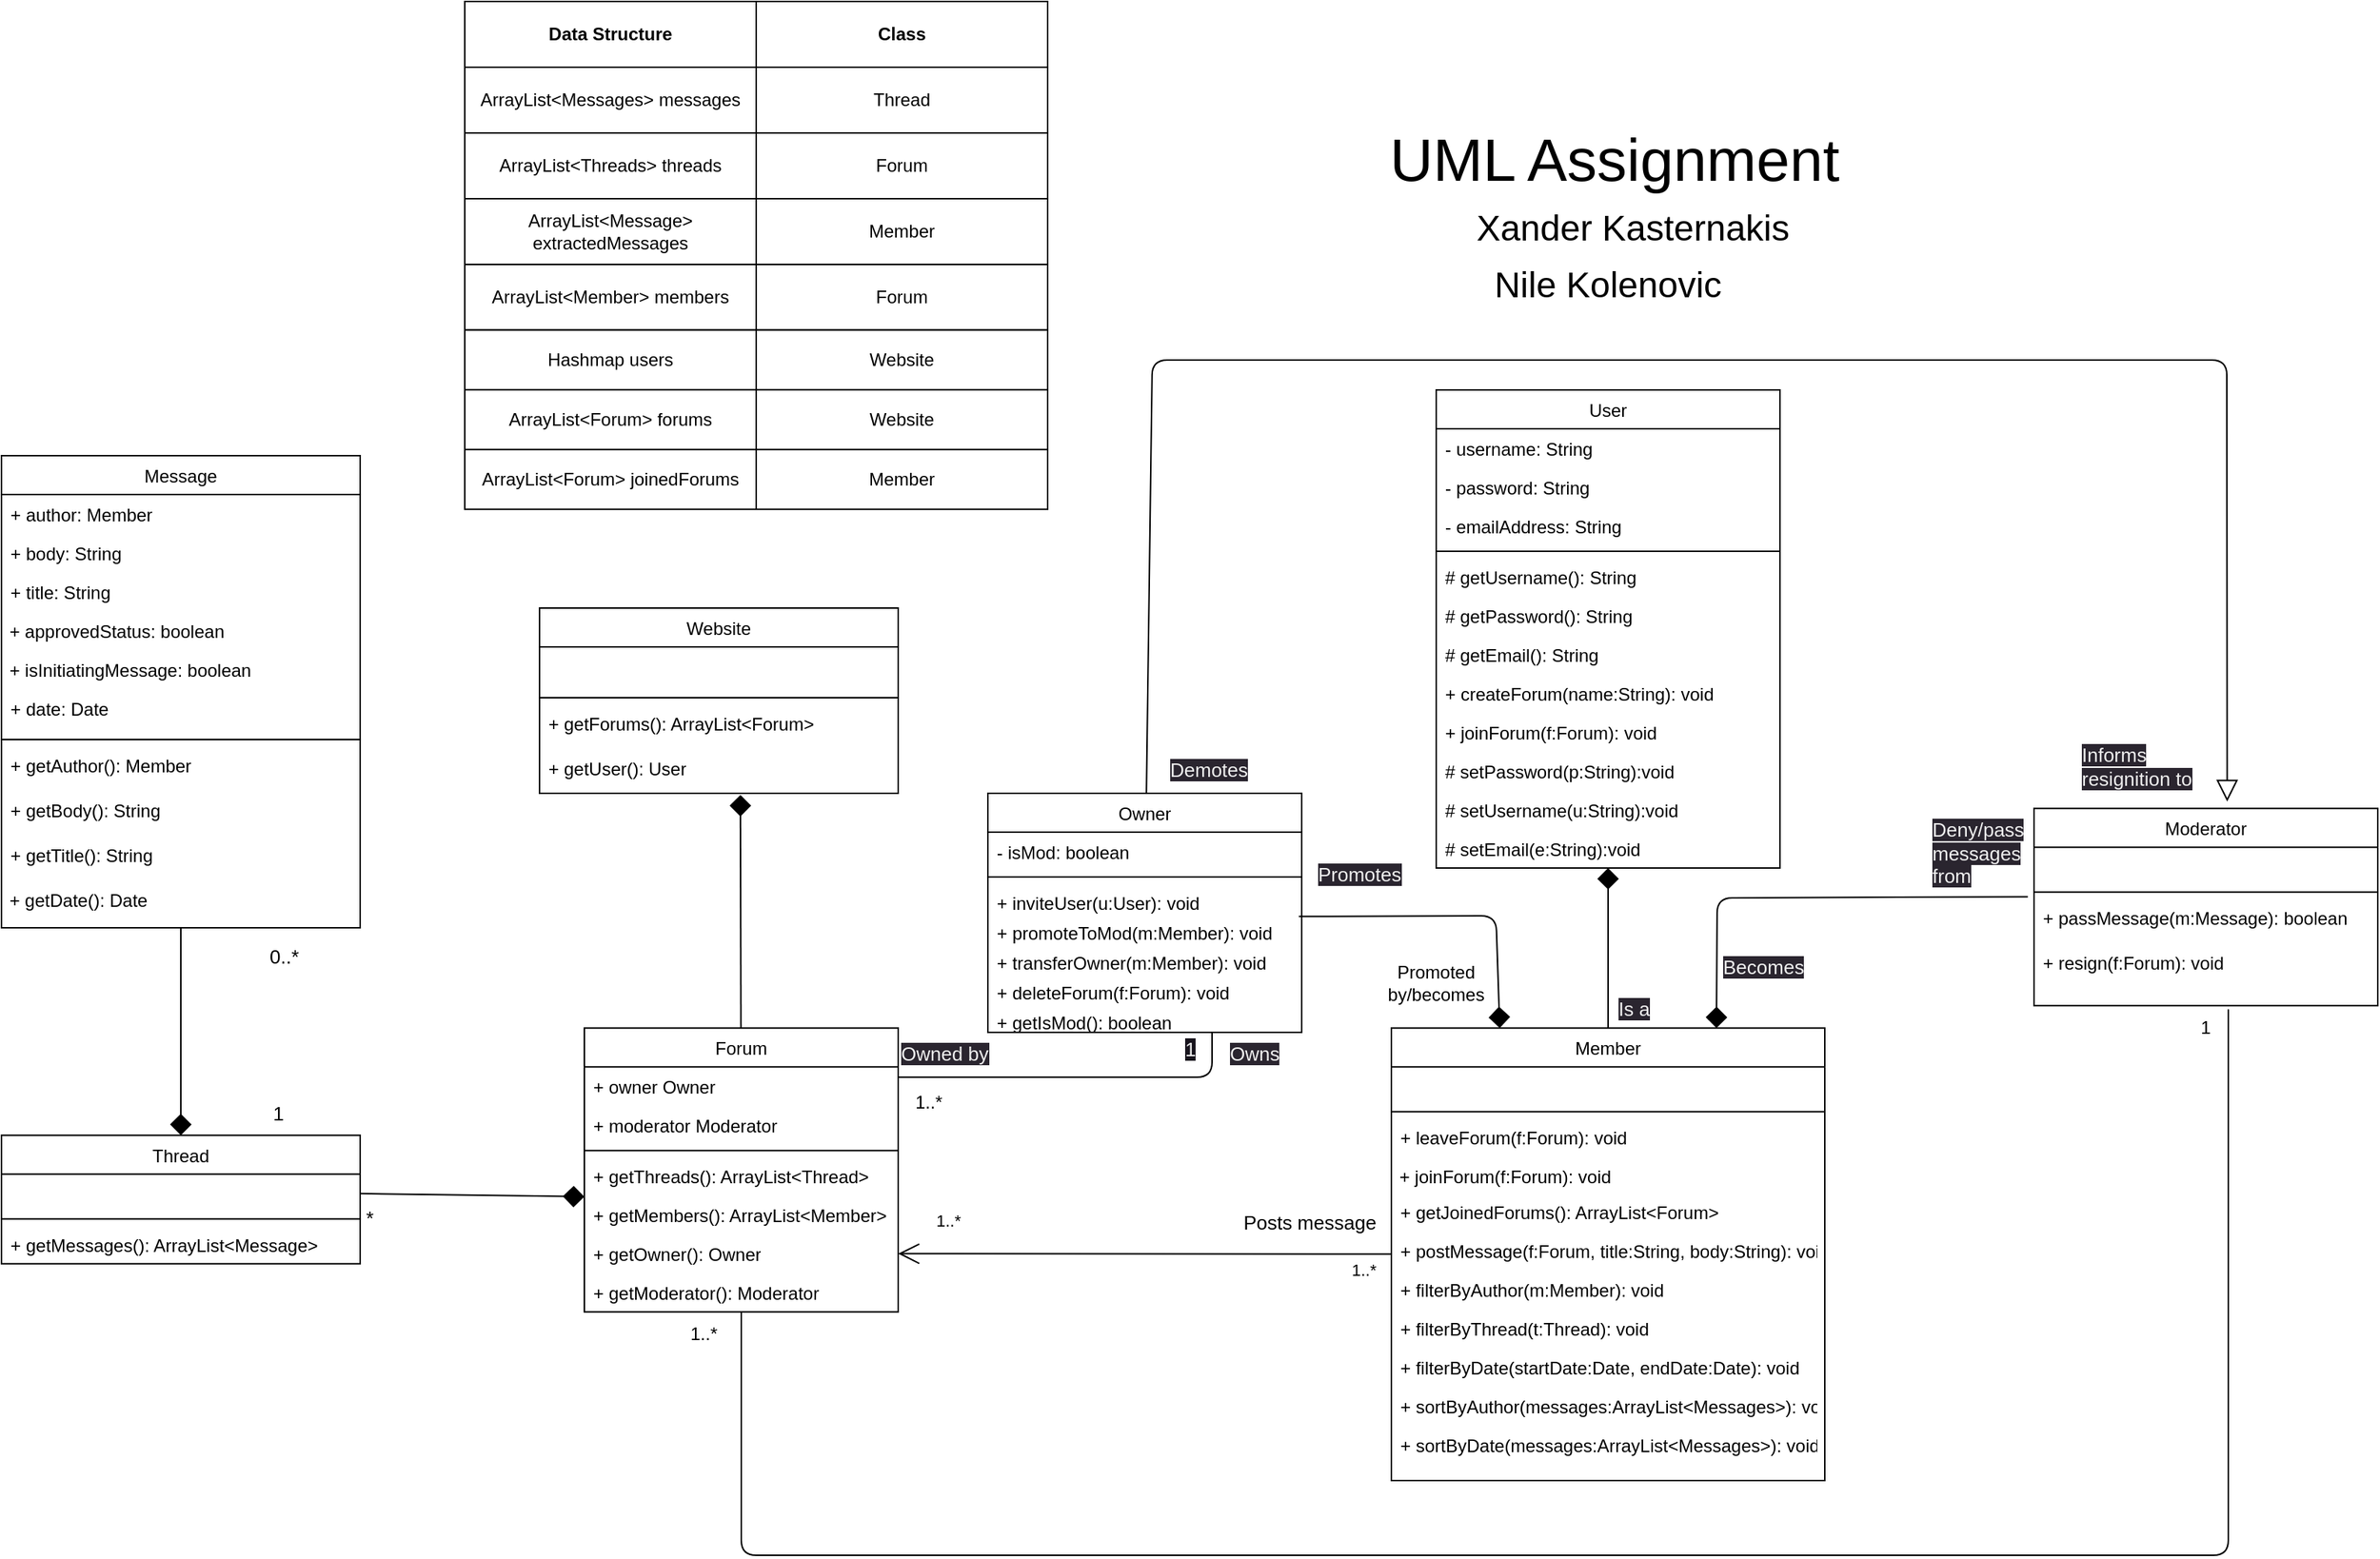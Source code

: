 <mxfile>
    <diagram id="C5RBs43oDa-KdzZeNtuy" name="Page-1">
        <mxGraphModel dx="2527" dy="1516" grid="1" gridSize="10" guides="1" tooltips="1" connect="1" arrows="1" fold="1" page="0" pageScale="1" pageWidth="827" pageHeight="1169" math="0" shadow="0">
            <root>
                <mxCell id="WIyWlLk6GJQsqaUBKTNV-0"/>
                <mxCell id="WIyWlLk6GJQsqaUBKTNV-1" parent="WIyWlLk6GJQsqaUBKTNV-0"/>
                <mxCell id="13" value="&lt;span style=&quot;font-weight: normal;&quot;&gt;User&lt;/span&gt;" style="swimlane;fontStyle=1;align=center;verticalAlign=top;childLayout=stackLayout;horizontal=1;startSize=26;horizontalStack=0;resizeParent=1;resizeParentMax=0;resizeLast=0;collapsible=1;marginBottom=0;whiteSpace=wrap;html=1;" parent="WIyWlLk6GJQsqaUBKTNV-1" vertex="1">
                    <mxGeometry x="270" y="-20" width="230" height="320" as="geometry"/>
                </mxCell>
                <mxCell id="14" value="- username: String" style="text;strokeColor=none;fillColor=none;align=left;verticalAlign=top;spacingLeft=4;spacingRight=4;overflow=hidden;rotatable=0;points=[[0,0.5],[1,0.5]];portConstraint=eastwest;whiteSpace=wrap;html=1;" parent="13" vertex="1">
                    <mxGeometry y="26" width="230" height="26" as="geometry"/>
                </mxCell>
                <mxCell id="104" value="- password: String" style="text;strokeColor=none;fillColor=none;align=left;verticalAlign=top;spacingLeft=4;spacingRight=4;overflow=hidden;rotatable=0;points=[[0,0.5],[1,0.5]];portConstraint=eastwest;whiteSpace=wrap;html=1;" parent="13" vertex="1">
                    <mxGeometry y="52" width="230" height="26" as="geometry"/>
                </mxCell>
                <mxCell id="103" value="- emailAddress: String" style="text;strokeColor=none;fillColor=none;align=left;verticalAlign=top;spacingLeft=4;spacingRight=4;overflow=hidden;rotatable=0;points=[[0,0.5],[1,0.5]];portConstraint=eastwest;whiteSpace=wrap;html=1;" parent="13" vertex="1">
                    <mxGeometry y="78" width="230" height="26" as="geometry"/>
                </mxCell>
                <mxCell id="15" value="" style="line;strokeWidth=1;fillColor=none;align=left;verticalAlign=middle;spacingTop=-1;spacingLeft=3;spacingRight=3;rotatable=0;labelPosition=right;points=[];portConstraint=eastwest;strokeColor=inherit;" parent="13" vertex="1">
                    <mxGeometry y="104" width="230" height="8" as="geometry"/>
                </mxCell>
                <mxCell id="16" value="# getUsername(): String" style="text;strokeColor=none;fillColor=none;align=left;verticalAlign=top;spacingLeft=4;spacingRight=4;overflow=hidden;rotatable=0;points=[[0,0.5],[1,0.5]];portConstraint=eastwest;whiteSpace=wrap;html=1;" parent="13" vertex="1">
                    <mxGeometry y="112" width="230" height="26" as="geometry"/>
                </mxCell>
                <mxCell id="106" value="# getPassword(): String" style="text;strokeColor=none;fillColor=none;align=left;verticalAlign=top;spacingLeft=4;spacingRight=4;overflow=hidden;rotatable=0;points=[[0,0.5],[1,0.5]];portConstraint=eastwest;whiteSpace=wrap;html=1;" parent="13" vertex="1">
                    <mxGeometry y="138" width="230" height="26" as="geometry"/>
                </mxCell>
                <mxCell id="105" value="# getEmail(): String" style="text;strokeColor=none;fillColor=none;align=left;verticalAlign=top;spacingLeft=4;spacingRight=4;overflow=hidden;rotatable=0;points=[[0,0.5],[1,0.5]];portConstraint=eastwest;whiteSpace=wrap;html=1;" parent="13" vertex="1">
                    <mxGeometry y="164" width="230" height="26" as="geometry"/>
                </mxCell>
                <mxCell id="BcViW6ou3aDD0PEyruo2-131" value="+ createForum(name:String): void" style="text;strokeColor=none;fillColor=none;align=left;verticalAlign=top;spacingLeft=4;spacingRight=4;overflow=hidden;rotatable=0;points=[[0,0.5],[1,0.5]];portConstraint=eastwest;whiteSpace=wrap;html=1;" parent="13" vertex="1">
                    <mxGeometry y="190" width="230" height="26" as="geometry"/>
                </mxCell>
                <mxCell id="172" value="+ joinForum(f:Forum): void&lt;div style=&quot;padding: 0px; margin: 0px;&quot;&gt;&lt;br style=&quot;padding: 0px; margin: 0px;&quot;&gt;&lt;/div&gt;&lt;div style=&quot;padding: 0px; margin: 0px;&quot;&gt;&lt;br style=&quot;padding: 0px; margin: 0px;&quot;&gt;&lt;/div&gt;" style="text;strokeColor=none;fillColor=none;align=left;verticalAlign=top;spacingLeft=4;spacingRight=4;overflow=hidden;rotatable=0;points=[[0,0.5],[1,0.5]];portConstraint=eastwest;whiteSpace=wrap;html=1;" vertex="1" parent="13">
                    <mxGeometry y="216" width="230" height="26" as="geometry"/>
                </mxCell>
                <mxCell id="BcViW6ou3aDD0PEyruo2-133" value="# setPassword(p:String):void" style="text;align=left;verticalAlign=top;spacingLeft=4;spacingRight=4;overflow=hidden;rotatable=0;points=[[0,0.5],[1,0.5]];portConstraint=eastwest;rounded=0;shadow=0;html=0;" parent="13" vertex="1">
                    <mxGeometry y="242" width="230" height="26" as="geometry"/>
                </mxCell>
                <mxCell id="173" value="# setUsername(u:String):void" style="text;align=left;verticalAlign=top;spacingLeft=4;spacingRight=4;overflow=hidden;rotatable=0;points=[[0,0.5],[1,0.5]];portConstraint=eastwest;rounded=0;shadow=0;html=0;" vertex="1" parent="13">
                    <mxGeometry y="268" width="230" height="26" as="geometry"/>
                </mxCell>
                <mxCell id="174" value="# setEmail(e:String):void" style="text;align=left;verticalAlign=top;spacingLeft=4;spacingRight=4;overflow=hidden;rotatable=0;points=[[0,0.5],[1,0.5]];portConstraint=eastwest;rounded=0;shadow=0;html=0;" vertex="1" parent="13">
                    <mxGeometry y="294" width="230" height="26" as="geometry"/>
                </mxCell>
                <mxCell id="109" style="edgeStyle=none;html=1;strokeWidth=1;fontSize=13;endArrow=block;endFill=0;endSize=12;entryX=0.562;entryY=-0.035;entryDx=0;entryDy=0;entryPerimeter=0;" parent="WIyWlLk6GJQsqaUBKTNV-1" source="17" target="22" edge="1">
                    <mxGeometry relative="1" as="geometry">
                        <mxPoint x="800" as="targetPoint"/>
                        <Array as="points">
                            <mxPoint x="80" y="-40"/>
                            <mxPoint x="460" y="-40"/>
                            <mxPoint x="799" y="-40"/>
                        </Array>
                    </mxGeometry>
                </mxCell>
                <mxCell id="17" value="Owner" style="swimlane;fontStyle=0;align=center;verticalAlign=top;childLayout=stackLayout;horizontal=1;startSize=26;horizontalStack=0;resizeParent=1;resizeLast=0;collapsible=1;marginBottom=0;rounded=0;shadow=0;strokeWidth=1;" parent="WIyWlLk6GJQsqaUBKTNV-1" vertex="1">
                    <mxGeometry x="-30" y="250" width="210" height="160" as="geometry">
                        <mxRectangle x="130" y="380" width="160" height="26" as="alternateBounds"/>
                    </mxGeometry>
                </mxCell>
                <mxCell id="18" value="- isMod: boolean" style="text;align=left;verticalAlign=top;spacingLeft=4;spacingRight=4;overflow=hidden;rotatable=0;points=[[0,0.5],[1,0.5]];portConstraint=eastwest;" parent="17" vertex="1">
                    <mxGeometry y="26" width="210" height="26" as="geometry"/>
                </mxCell>
                <mxCell id="19" value="" style="line;html=1;strokeWidth=1;align=left;verticalAlign=middle;spacingTop=-1;spacingLeft=3;spacingRight=3;rotatable=0;labelPosition=right;points=[];portConstraint=eastwest;" parent="17" vertex="1">
                    <mxGeometry y="52" width="210" height="8" as="geometry"/>
                </mxCell>
                <mxCell id="20" value="+ inviteUser(u:User): void" style="text;align=left;verticalAlign=top;spacingLeft=4;spacingRight=4;overflow=hidden;rotatable=0;points=[[0,0.5],[1,0.5]];portConstraint=eastwest;fontStyle=0" parent="17" vertex="1">
                    <mxGeometry y="60" width="210" height="20" as="geometry"/>
                </mxCell>
                <mxCell id="BcViW6ou3aDD0PEyruo2-114" value="+ promoteToMod(m:Member): void" style="text;align=left;verticalAlign=top;spacingLeft=4;spacingRight=4;overflow=hidden;rotatable=0;points=[[0,0.5],[1,0.5]];portConstraint=eastwest;fontStyle=0" parent="17" vertex="1">
                    <mxGeometry y="80" width="210" height="20" as="geometry"/>
                </mxCell>
                <mxCell id="BcViW6ou3aDD0PEyruo2-115" value="+ transferOwner(m:Member): void" style="text;align=left;verticalAlign=top;spacingLeft=4;spacingRight=4;overflow=hidden;rotatable=0;points=[[0,0.5],[1,0.5]];portConstraint=eastwest;fontStyle=0" parent="17" vertex="1">
                    <mxGeometry y="100" width="210" height="20" as="geometry"/>
                </mxCell>
                <mxCell id="BcViW6ou3aDD0PEyruo2-116" value="+ deleteForum(f:Forum): void" style="text;align=left;verticalAlign=top;spacingLeft=4;spacingRight=4;overflow=hidden;rotatable=0;points=[[0,0.5],[1,0.5]];portConstraint=eastwest;fontStyle=0" parent="17" vertex="1">
                    <mxGeometry y="120" width="210" height="20" as="geometry"/>
                </mxCell>
                <mxCell id="112" value="+ getIsMod(): boolean" style="text;align=left;verticalAlign=top;spacingLeft=4;spacingRight=4;overflow=hidden;rotatable=0;points=[[0,0.5],[1,0.5]];portConstraint=eastwest;fontStyle=0" vertex="1" parent="17">
                    <mxGeometry y="140" width="210" height="20" as="geometry"/>
                </mxCell>
                <mxCell id="22" value="&lt;span style=&quot;font-weight: normal;&quot;&gt;Moderator&lt;/span&gt;" style="swimlane;fontStyle=1;align=center;verticalAlign=top;childLayout=stackLayout;horizontal=1;startSize=26;horizontalStack=0;resizeParent=1;resizeParentMax=0;resizeLast=0;collapsible=1;marginBottom=0;whiteSpace=wrap;html=1;" parent="WIyWlLk6GJQsqaUBKTNV-1" vertex="1">
                    <mxGeometry x="670" y="260.12" width="230" height="132" as="geometry"/>
                </mxCell>
                <mxCell id="23" value="&amp;nbsp;&amp;nbsp;" style="text;strokeColor=none;fillColor=none;align=left;verticalAlign=top;spacingLeft=4;spacingRight=4;overflow=hidden;rotatable=0;points=[[0,0.5],[1,0.5]];portConstraint=eastwest;whiteSpace=wrap;html=1;" parent="22" vertex="1">
                    <mxGeometry y="26" width="230" height="26" as="geometry"/>
                </mxCell>
                <mxCell id="24" value="" style="line;strokeWidth=1;fillColor=none;align=left;verticalAlign=middle;spacingTop=-1;spacingLeft=3;spacingRight=3;rotatable=0;labelPosition=right;points=[];portConstraint=eastwest;strokeColor=inherit;" parent="22" vertex="1">
                    <mxGeometry y="52" width="230" height="8" as="geometry"/>
                </mxCell>
                <mxCell id="25" value="+ passMessage(m:Message): boolean" style="text;strokeColor=none;fillColor=none;align=left;verticalAlign=top;spacingLeft=4;spacingRight=4;overflow=hidden;rotatable=0;points=[[0,0.5],[1,0.5]];portConstraint=eastwest;whiteSpace=wrap;html=1;" parent="22" vertex="1">
                    <mxGeometry y="60" width="230" height="30" as="geometry"/>
                </mxCell>
                <mxCell id="93" value="+ resign(f:Forum): void&lt;br&gt;" style="text;strokeColor=none;fillColor=none;align=left;verticalAlign=top;spacingLeft=4;spacingRight=4;overflow=hidden;rotatable=0;points=[[0,0.5],[1,0.5]];portConstraint=eastwest;whiteSpace=wrap;html=1;" parent="22" vertex="1">
                    <mxGeometry y="90" width="230" height="42" as="geometry"/>
                </mxCell>
                <mxCell id="102" style="edgeStyle=none;html=1;exitX=0.5;exitY=0;exitDx=0;exitDy=0;strokeWidth=1;fontSize=13;endArrow=diamond;endFill=1;endSize=12;" parent="WIyWlLk6GJQsqaUBKTNV-1" source="26" edge="1">
                    <mxGeometry relative="1" as="geometry">
                        <mxPoint x="385" y="300" as="targetPoint"/>
                    </mxGeometry>
                </mxCell>
                <mxCell id="167" style="edgeStyle=none;html=1;entryX=1;entryY=0.5;entryDx=0;entryDy=0;strokeWidth=1;fontColor=default;endArrow=open;endFill=0;endSize=12;" edge="1" parent="WIyWlLk6GJQsqaUBKTNV-1" source="26" target="BcViW6ou3aDD0PEyruo2-146">
                    <mxGeometry relative="1" as="geometry"/>
                </mxCell>
                <mxCell id="26" value="Member" style="swimlane;fontStyle=0;align=center;verticalAlign=top;childLayout=stackLayout;horizontal=1;startSize=26;horizontalStack=0;resizeParent=1;resizeLast=0;collapsible=1;marginBottom=0;rounded=0;shadow=0;strokeWidth=1;" parent="WIyWlLk6GJQsqaUBKTNV-1" vertex="1">
                    <mxGeometry x="240" y="407.12" width="290" height="302.88" as="geometry">
                        <mxRectangle x="230" y="140" width="160" height="26" as="alternateBounds"/>
                    </mxGeometry>
                </mxCell>
                <mxCell id="27" value=" " style="text;align=left;verticalAlign=top;spacingLeft=4;spacingRight=4;overflow=hidden;rotatable=0;points=[[0,0.5],[1,0.5]];portConstraint=eastwest;" parent="26" vertex="1">
                    <mxGeometry y="26" width="290" height="26" as="geometry"/>
                </mxCell>
                <mxCell id="30" value="" style="line;html=1;strokeWidth=1;align=left;verticalAlign=middle;spacingTop=-1;spacingLeft=3;spacingRight=3;rotatable=0;labelPosition=right;points=[];portConstraint=eastwest;" parent="26" vertex="1">
                    <mxGeometry y="52" width="290" height="8" as="geometry"/>
                </mxCell>
                <mxCell id="51" value="+ leaveForum(f:Forum): void&#10;" style="text;align=left;verticalAlign=top;spacingLeft=4;spacingRight=4;overflow=hidden;rotatable=0;points=[[0,0.5],[1,0.5]];portConstraint=eastwest;rounded=0;shadow=0;html=0;" parent="26" vertex="1">
                    <mxGeometry y="60" width="290" height="26" as="geometry"/>
                </mxCell>
                <mxCell id="161" value="&amp;nbsp;+ joinForum(f:Forum): void&lt;div style=&quot;border-color: rgb(0, 0, 0); padding: 0px; margin: 0px;&quot;&gt;&lt;br style=&quot;border-color: rgb(0, 0, 0); padding: 0px; margin: 0px; color: rgb(240, 240, 240); font-family: Helvetica; font-size: 12px; font-style: normal; font-variant-ligatures: normal; font-variant-caps: normal; font-weight: 400; letter-spacing: normal; orphans: 2; text-align: left; text-indent: 0px; text-transform: none; widows: 2; word-spacing: 0px; -webkit-text-stroke-width: 0px; background-color: rgb(24, 20, 29); text-decoration-thickness: initial; text-decoration-style: initial; text-decoration-color: initial;&quot;&gt;&lt;br&gt;&lt;br&gt;&lt;/div&gt;" style="text;whiteSpace=wrap;html=1;" vertex="1" parent="26">
                    <mxGeometry y="86" width="290" height="24" as="geometry"/>
                </mxCell>
                <mxCell id="155" value="+ getJoinedForums(): ArrayList&lt;Forum&gt;" style="text;align=left;verticalAlign=top;spacingLeft=4;spacingRight=4;overflow=hidden;rotatable=0;points=[[0,0.5],[1,0.5]];portConstraint=eastwest;rounded=0;shadow=0;html=0;" vertex="1" parent="26">
                    <mxGeometry y="110" width="290" height="26" as="geometry"/>
                </mxCell>
                <mxCell id="BcViW6ou3aDD0PEyruo2-151" value="+ postMessage(f:Forum, title:String, body:String): void&#10;" style="text;align=left;verticalAlign=top;spacingLeft=4;spacingRight=4;overflow=hidden;rotatable=0;points=[[0,0.5],[1,0.5]];portConstraint=eastwest;rounded=0;shadow=0;html=0;" parent="26" vertex="1">
                    <mxGeometry y="136" width="290" height="26" as="geometry"/>
                </mxCell>
                <mxCell id="BcViW6ou3aDD0PEyruo2-152" value="+ filterByAuthor(m:Member): void&#10;" style="text;align=left;verticalAlign=top;spacingLeft=4;spacingRight=4;overflow=hidden;rotatable=0;points=[[0,0.5],[1,0.5]];portConstraint=eastwest;rounded=0;shadow=0;html=0;" parent="26" vertex="1">
                    <mxGeometry y="162" width="290" height="26" as="geometry"/>
                </mxCell>
                <mxCell id="BcViW6ou3aDD0PEyruo2-153" value="+ filterByThread(t:Thread): void&#10;" style="text;align=left;verticalAlign=top;spacingLeft=4;spacingRight=4;overflow=hidden;rotatable=0;points=[[0,0.5],[1,0.5]];portConstraint=eastwest;rounded=0;shadow=0;html=0;" parent="26" vertex="1">
                    <mxGeometry y="188" width="290" height="26" as="geometry"/>
                </mxCell>
                <mxCell id="BcViW6ou3aDD0PEyruo2-154" value="+ filterByDate(startDate:Date, endDate:Date): void&#10;" style="text;align=left;verticalAlign=top;spacingLeft=4;spacingRight=4;overflow=hidden;rotatable=0;points=[[0,0.5],[1,0.5]];portConstraint=eastwest;rounded=0;shadow=0;html=0;" parent="26" vertex="1">
                    <mxGeometry y="214" width="290" height="26" as="geometry"/>
                </mxCell>
                <mxCell id="BcViW6ou3aDD0PEyruo2-163" value="+ sortByAuthor(messages:ArrayList&lt;Messages&gt;): void&#10;" style="text;align=left;verticalAlign=top;spacingLeft=4;spacingRight=4;overflow=hidden;rotatable=0;points=[[0,0.5],[1,0.5]];portConstraint=eastwest;rounded=0;shadow=0;html=0;" parent="26" vertex="1">
                    <mxGeometry y="240" width="290" height="26" as="geometry"/>
                </mxCell>
                <mxCell id="BcViW6ou3aDD0PEyruo2-165" value="+ sortByDate(messages:ArrayList&lt;Messages&gt;): void&#10;" style="text;align=left;verticalAlign=top;spacingLeft=4;spacingRight=4;overflow=hidden;rotatable=0;points=[[0,0.5],[1,0.5]];portConstraint=eastwest;rounded=0;shadow=0;html=0;" parent="26" vertex="1">
                    <mxGeometry y="266" width="290" height="26" as="geometry"/>
                </mxCell>
                <mxCell id="32" value="1..*" style="edgeLabel;resizable=0;html=1;align=right;verticalAlign=bottom;" parent="WIyWlLk6GJQsqaUBKTNV-1" connectable="0" vertex="1">
                    <mxGeometry x="229" y="570" as="geometry">
                        <mxPoint x="1" y="7" as="offset"/>
                    </mxGeometry>
                </mxCell>
                <mxCell id="36" style="edgeStyle=none;html=1;exitX=0.991;exitY=1.119;exitDx=0;exitDy=0;endArrow=diamond;endFill=1;entryX=0.25;entryY=0;entryDx=0;entryDy=0;endSize=12;exitPerimeter=0;" parent="WIyWlLk6GJQsqaUBKTNV-1" source="20" target="26" edge="1">
                    <mxGeometry relative="1" as="geometry">
                        <mxPoint x="360" y="354" as="targetPoint"/>
                        <Array as="points">
                            <mxPoint x="310" y="332"/>
                        </Array>
                    </mxGeometry>
                </mxCell>
                <mxCell id="37" style="edgeStyle=none;html=1;endArrow=diamond;endFill=1;entryX=0.75;entryY=0;entryDx=0;entryDy=0;endSize=12;exitX=-0.018;exitY=-0.031;exitDx=0;exitDy=0;exitPerimeter=0;" parent="WIyWlLk6GJQsqaUBKTNV-1" source="25" target="26" edge="1">
                    <mxGeometry relative="1" as="geometry">
                        <mxPoint x="400" y="354" as="targetPoint"/>
                        <mxPoint x="520" y="354" as="sourcePoint"/>
                        <Array as="points">
                            <mxPoint x="458" y="320"/>
                        </Array>
                    </mxGeometry>
                </mxCell>
                <mxCell id="97" style="edgeStyle=none;html=1;strokeWidth=1;fontSize=13;endArrow=none;endFill=0;endSize=12;exitX=0;exitY=0.75;exitDx=0;exitDy=0;" parent="WIyWlLk6GJQsqaUBKTNV-1" source="99" edge="1">
                    <mxGeometry relative="1" as="geometry">
                        <mxPoint x="120" y="410" as="targetPoint"/>
                        <Array as="points">
                            <mxPoint x="-30" y="440"/>
                            <mxPoint x="20" y="440"/>
                            <mxPoint x="120" y="440"/>
                        </Array>
                        <mxPoint x="-70" y="350" as="sourcePoint"/>
                    </mxGeometry>
                </mxCell>
                <mxCell id="163" style="edgeStyle=none;html=1;entryX=0.56;entryY=1.036;entryDx=0;entryDy=0;entryPerimeter=0;endArrow=diamond;endFill=1;endSize=12;" edge="1" parent="WIyWlLk6GJQsqaUBKTNV-1" source="40" target="145">
                    <mxGeometry relative="1" as="geometry"/>
                </mxCell>
                <mxCell id="40" value="&lt;span style=&quot;font-weight: normal;&quot;&gt;Forum&lt;/span&gt;" style="swimlane;fontStyle=1;align=center;verticalAlign=top;childLayout=stackLayout;horizontal=1;startSize=26;horizontalStack=0;resizeParent=1;resizeParentMax=0;resizeLast=0;collapsible=1;marginBottom=0;whiteSpace=wrap;html=1;" parent="WIyWlLk6GJQsqaUBKTNV-1" vertex="1">
                    <mxGeometry x="-300" y="407.12" width="210" height="190" as="geometry">
                        <mxRectangle x="100" y="142" width="80" height="30" as="alternateBounds"/>
                    </mxGeometry>
                </mxCell>
                <mxCell id="BcViW6ou3aDD0PEyruo2-136" value="+ owner Owner" style="text;strokeColor=none;fillColor=none;align=left;verticalAlign=top;spacingLeft=4;spacingRight=4;overflow=hidden;rotatable=0;points=[[0,0.5],[1,0.5]];portConstraint=eastwest;whiteSpace=wrap;html=1;" parent="40" vertex="1">
                    <mxGeometry y="26" width="210" height="26" as="geometry"/>
                </mxCell>
                <mxCell id="BcViW6ou3aDD0PEyruo2-137" value="+ moderator Moderator" style="text;strokeColor=none;fillColor=none;align=left;verticalAlign=top;spacingLeft=4;spacingRight=4;overflow=hidden;rotatable=0;points=[[0,0.5],[1,0.5]];portConstraint=eastwest;whiteSpace=wrap;html=1;" parent="40" vertex="1">
                    <mxGeometry y="52" width="210" height="26" as="geometry"/>
                </mxCell>
                <mxCell id="42" value="" style="line;strokeWidth=1;fillColor=none;align=left;verticalAlign=middle;spacingTop=-1;spacingLeft=3;spacingRight=3;rotatable=0;labelPosition=right;points=[];portConstraint=eastwest;strokeColor=inherit;" parent="40" vertex="1">
                    <mxGeometry y="78" width="210" height="8" as="geometry"/>
                </mxCell>
                <mxCell id="43" value="+ getThreads(): ArrayList&amp;lt;Thread&amp;gt;" style="text;strokeColor=none;fillColor=none;align=left;verticalAlign=top;spacingLeft=4;spacingRight=4;overflow=hidden;rotatable=0;points=[[0,0.5],[1,0.5]];portConstraint=eastwest;whiteSpace=wrap;html=1;" parent="40" vertex="1">
                    <mxGeometry y="86" width="210" height="26" as="geometry"/>
                </mxCell>
                <mxCell id="BcViW6ou3aDD0PEyruo2-147" value="+ getMembers(): ArrayList&amp;lt;Member&amp;gt;" style="text;strokeColor=none;fillColor=none;align=left;verticalAlign=top;spacingLeft=4;spacingRight=4;overflow=hidden;rotatable=0;points=[[0,0.5],[1,0.5]];portConstraint=eastwest;whiteSpace=wrap;html=1;" parent="40" vertex="1">
                    <mxGeometry y="112" width="210" height="26" as="geometry"/>
                </mxCell>
                <mxCell id="BcViW6ou3aDD0PEyruo2-146" value="+ getOwner(): Owner" style="text;strokeColor=none;fillColor=none;align=left;verticalAlign=top;spacingLeft=4;spacingRight=4;overflow=hidden;rotatable=0;points=[[0,0.5],[1,0.5]];portConstraint=eastwest;whiteSpace=wrap;html=1;" parent="40" vertex="1">
                    <mxGeometry y="138" width="210" height="26" as="geometry"/>
                </mxCell>
                <mxCell id="BcViW6ou3aDD0PEyruo2-145" value="+ getModerator(): Moderator" style="text;strokeColor=none;fillColor=none;align=left;verticalAlign=top;spacingLeft=4;spacingRight=4;overflow=hidden;rotatable=0;points=[[0,0.5],[1,0.5]];portConstraint=eastwest;whiteSpace=wrap;html=1;" parent="40" vertex="1">
                    <mxGeometry y="164" width="210" height="26" as="geometry"/>
                </mxCell>
                <mxCell id="49" style="edgeStyle=none;html=1;strokeWidth=1;endArrow=none;endFill=0;endSize=12;exitX=0.5;exitY=1;exitDx=0;exitDy=0;" parent="WIyWlLk6GJQsqaUBKTNV-1" source="40" edge="1">
                    <mxGeometry relative="1" as="geometry">
                        <mxPoint x="800" y="540" as="targetPoint"/>
                        <mxPoint x="-320" y="770" as="sourcePoint"/>
                        <Array as="points">
                            <mxPoint x="-195" y="760"/>
                            <mxPoint x="800" y="760"/>
                            <mxPoint x="800" y="540"/>
                            <mxPoint x="800" y="390"/>
                        </Array>
                    </mxGeometry>
                </mxCell>
                <mxCell id="52" value="&lt;span style=&quot;font-weight: normal;&quot;&gt;Thread&lt;/span&gt;" style="swimlane;fontStyle=1;align=center;verticalAlign=top;childLayout=stackLayout;horizontal=1;startSize=26;horizontalStack=0;resizeParent=1;resizeParentMax=0;resizeLast=0;collapsible=1;marginBottom=0;whiteSpace=wrap;html=1;" parent="WIyWlLk6GJQsqaUBKTNV-1" vertex="1">
                    <mxGeometry x="-690" y="478.88" width="240" height="86" as="geometry">
                        <mxRectangle x="100" y="142" width="80" height="30" as="alternateBounds"/>
                    </mxGeometry>
                </mxCell>
                <mxCell id="53" value="&amp;nbsp;" style="text;strokeColor=none;fillColor=none;align=left;verticalAlign=top;spacingLeft=4;spacingRight=4;overflow=hidden;rotatable=0;points=[[0,0.5],[1,0.5]];portConstraint=eastwest;whiteSpace=wrap;html=1;" parent="52" vertex="1">
                    <mxGeometry y="26" width="240" height="26" as="geometry"/>
                </mxCell>
                <mxCell id="54" value="" style="line;strokeWidth=1;fillColor=none;align=left;verticalAlign=middle;spacingTop=-1;spacingLeft=3;spacingRight=3;rotatable=0;labelPosition=right;points=[];portConstraint=eastwest;strokeColor=inherit;" parent="52" vertex="1">
                    <mxGeometry y="52" width="240" height="8" as="geometry"/>
                </mxCell>
                <mxCell id="101" value="+ getMessages(): ArrayList&amp;lt;Message&amp;gt;" style="text;strokeColor=none;fillColor=none;align=left;verticalAlign=top;spacingLeft=4;spacingRight=4;overflow=hidden;rotatable=0;points=[[0,0.5],[1,0.5]];portConstraint=eastwest;whiteSpace=wrap;html=1;" parent="52" vertex="1">
                    <mxGeometry y="60" width="240" height="26" as="geometry"/>
                </mxCell>
                <mxCell id="62" style="edgeStyle=none;html=1;entryX=0.5;entryY=0;entryDx=0;entryDy=0;strokeWidth=1;endArrow=diamond;endFill=1;endSize=12;exitX=0.5;exitY=1;exitDx=0;exitDy=0;" parent="WIyWlLk6GJQsqaUBKTNV-1" source="57" target="52" edge="1">
                    <mxGeometry relative="1" as="geometry">
                        <mxPoint x="-520" y="340" as="sourcePoint"/>
                    </mxGeometry>
                </mxCell>
                <mxCell id="57" value="&lt;span style=&quot;font-weight: normal;&quot;&gt;Message&lt;/span&gt;" style="swimlane;fontStyle=1;align=center;verticalAlign=top;childLayout=stackLayout;horizontal=1;startSize=26;horizontalStack=0;resizeParent=1;resizeParentMax=0;resizeLast=0;collapsible=1;marginBottom=0;whiteSpace=wrap;html=1;" parent="WIyWlLk6GJQsqaUBKTNV-1" vertex="1">
                    <mxGeometry x="-690" y="24" width="240" height="316" as="geometry">
                        <mxRectangle x="100" y="142" width="80" height="30" as="alternateBounds"/>
                    </mxGeometry>
                </mxCell>
                <mxCell id="58" value="+ author: Member" style="text;strokeColor=none;fillColor=none;align=left;verticalAlign=top;spacingLeft=4;spacingRight=4;overflow=hidden;rotatable=0;points=[[0,0.5],[1,0.5]];portConstraint=eastwest;whiteSpace=wrap;html=1;" parent="57" vertex="1">
                    <mxGeometry y="26" width="240" height="26" as="geometry"/>
                </mxCell>
                <mxCell id="64" value="+ body: String" style="text;strokeColor=none;fillColor=none;align=left;verticalAlign=top;spacingLeft=4;spacingRight=4;overflow=hidden;rotatable=0;points=[[0,0.5],[1,0.5]];portConstraint=eastwest;whiteSpace=wrap;html=1;" parent="57" vertex="1">
                    <mxGeometry y="52" width="240" height="26" as="geometry"/>
                </mxCell>
                <mxCell id="66" value="+ title: String" style="text;strokeColor=none;fillColor=none;align=left;verticalAlign=top;spacingLeft=4;spacingRight=4;overflow=hidden;rotatable=0;points=[[0,0.5],[1,0.5]];portConstraint=eastwest;whiteSpace=wrap;html=1;" parent="57" vertex="1">
                    <mxGeometry y="78" width="240" height="26" as="geometry"/>
                </mxCell>
                <mxCell id="BcViW6ou3aDD0PEyruo2-129" value="&lt;span style=&quot;font-family: Helvetica; font-size: 12px; font-style: normal; font-variant-ligatures: normal; font-variant-caps: normal; font-weight: 400; letter-spacing: normal; orphans: 2; text-align: left; text-indent: 0px; text-transform: none; widows: 2; word-spacing: 0px; -webkit-text-stroke-width: 0px; text-decoration-thickness: initial; text-decoration-style: initial; text-decoration-color: initial; float: none; display: inline !important;&quot;&gt;&amp;nbsp;+ approvedStatus: boolean&lt;/span&gt;" style="text;whiteSpace=wrap;html=1;fontColor=default;labelBackgroundColor=none;" parent="57" vertex="1">
                    <mxGeometry y="104" width="240" height="26" as="geometry"/>
                </mxCell>
                <mxCell id="BcViW6ou3aDD0PEyruo2-139" value="&lt;span style=&quot;font-family: Helvetica; font-size: 12px; font-style: normal; font-variant-ligatures: normal; font-variant-caps: normal; font-weight: 400; letter-spacing: normal; orphans: 2; text-align: left; text-indent: 0px; text-transform: none; widows: 2; word-spacing: 0px; -webkit-text-stroke-width: 0px; text-decoration-thickness: initial; text-decoration-style: initial; text-decoration-color: initial; float: none; display: inline !important;&quot;&gt;&amp;nbsp;+ isInitiatingMessage: boolean&lt;/span&gt;" style="text;whiteSpace=wrap;html=1;labelBackgroundColor=none;fontColor=default;" parent="57" vertex="1">
                    <mxGeometry y="130" width="240" height="26" as="geometry"/>
                </mxCell>
                <mxCell id="74" value="+ date: Date" style="text;strokeColor=none;fillColor=none;align=left;verticalAlign=top;spacingLeft=4;spacingRight=4;overflow=hidden;rotatable=0;points=[[0,0.5],[1,0.5]];portConstraint=eastwest;whiteSpace=wrap;html=1;" parent="57" vertex="1">
                    <mxGeometry y="156" width="240" height="30" as="geometry"/>
                </mxCell>
                <mxCell id="59" value="" style="line;strokeWidth=1;fillColor=none;align=left;verticalAlign=middle;spacingTop=-1;spacingLeft=3;spacingRight=3;rotatable=0;labelPosition=right;points=[];portConstraint=eastwest;strokeColor=inherit;" parent="57" vertex="1">
                    <mxGeometry y="186" width="240" height="8" as="geometry"/>
                </mxCell>
                <mxCell id="60" value="+ getAuthor(): Member&lt;br&gt;" style="text;strokeColor=none;fillColor=none;align=left;verticalAlign=top;spacingLeft=4;spacingRight=4;overflow=hidden;rotatable=0;points=[[0,0.5],[1,0.5]];portConstraint=eastwest;whiteSpace=wrap;html=1;" parent="57" vertex="1">
                    <mxGeometry y="194" width="240" height="30" as="geometry"/>
                </mxCell>
                <mxCell id="76" value="+ getBody(): String" style="text;strokeColor=none;fillColor=none;align=left;verticalAlign=top;spacingLeft=4;spacingRight=4;overflow=hidden;rotatable=0;points=[[0,0.5],[1,0.5]];portConstraint=eastwest;whiteSpace=wrap;html=1;" parent="57" vertex="1">
                    <mxGeometry y="224" width="240" height="30" as="geometry"/>
                </mxCell>
                <mxCell id="77" value="+ getTitle(): String" style="text;strokeColor=none;fillColor=none;align=left;verticalAlign=top;spacingLeft=4;spacingRight=4;overflow=hidden;rotatable=0;points=[[0,0.5],[1,0.5]];portConstraint=eastwest;whiteSpace=wrap;html=1;" parent="57" vertex="1">
                    <mxGeometry y="254" width="240" height="30" as="geometry"/>
                </mxCell>
                <mxCell id="BcViW6ou3aDD0PEyruo2-130" value="&lt;span style=&quot;font-family: Helvetica; font-size: 12px; font-style: normal; font-variant-ligatures: normal; font-variant-caps: normal; font-weight: 400; letter-spacing: normal; orphans: 2; text-align: left; text-indent: 0px; text-transform: none; widows: 2; word-spacing: 0px; -webkit-text-stroke-width: 0px; text-decoration-thickness: initial; text-decoration-style: initial; text-decoration-color: initial; float: none; display: inline !important;&quot;&gt;&amp;nbsp;+ getDate(): Date&lt;/span&gt;" style="text;whiteSpace=wrap;html=1;labelBackgroundColor=none;fontColor=default;" parent="57" vertex="1">
                    <mxGeometry y="284" width="240" height="32" as="geometry"/>
                </mxCell>
                <mxCell id="61" style="edgeStyle=none;html=1;exitX=1;exitY=0.5;exitDx=0;exitDy=0;strokeWidth=1;endArrow=diamond;endFill=1;endSize=12;" parent="WIyWlLk6GJQsqaUBKTNV-1" source="53" edge="1">
                    <mxGeometry relative="1" as="geometry">
                        <mxPoint x="-300" y="520" as="targetPoint"/>
                    </mxGeometry>
                </mxCell>
                <mxCell id="69" value="&lt;p style=&quot;line-height: 0%;&quot;&gt;&lt;br&gt;&lt;/p&gt;" style="edgeLabel;resizable=0;html=1;align=right;verticalAlign=bottom;" parent="WIyWlLk6GJQsqaUBKTNV-1" connectable="0" vertex="1">
                    <mxGeometry x="-90" y="510" as="geometry">
                        <mxPoint x="-89" y="-1" as="offset"/>
                    </mxGeometry>
                </mxCell>
                <mxCell id="70" value="*" style="edgeLabel;resizable=0;html=1;align=right;verticalAlign=bottom;fontSize=13;" parent="WIyWlLk6GJQsqaUBKTNV-1" connectable="0" vertex="1">
                    <mxGeometry x="-350" y="542.88" as="geometry">
                        <mxPoint x="-91" y="2" as="offset"/>
                    </mxGeometry>
                </mxCell>
                <mxCell id="72" value="0..*" style="edgeLabel;resizable=0;html=1;align=right;verticalAlign=bottom;fontSize=13;" parent="WIyWlLk6GJQsqaUBKTNV-1" connectable="0" vertex="1">
                    <mxGeometry x="-400" y="367.12" as="geometry">
                        <mxPoint x="-91" y="2" as="offset"/>
                    </mxGeometry>
                </mxCell>
                <mxCell id="73" value="1" style="edgeLabel;resizable=0;html=1;align=right;verticalAlign=bottom;fontSize=13;" parent="WIyWlLk6GJQsqaUBKTNV-1" connectable="0" vertex="1">
                    <mxGeometry x="-410" y="472" as="geometry">
                        <mxPoint x="-91" y="2" as="offset"/>
                    </mxGeometry>
                </mxCell>
                <mxCell id="80" value="&lt;span style=&quot;color: rgb(240, 240, 240); font-family: Helvetica; font-size: 13px; font-style: normal; font-variant-ligatures: normal; font-variant-caps: normal; font-weight: 400; letter-spacing: normal; orphans: 2; text-align: center; text-indent: 0px; text-transform: none; widows: 2; word-spacing: 0px; -webkit-text-stroke-width: 0px; background-color: rgb(42, 37, 47); text-decoration-thickness: initial; text-decoration-style: initial; text-decoration-color: initial; float: none; display: inline !important;&quot;&gt;Promotes&lt;br&gt;&lt;/span&gt;" style="text;whiteSpace=wrap;html=1;fontSize=13;" parent="WIyWlLk6GJQsqaUBKTNV-1" vertex="1">
                    <mxGeometry x="189" y="290" width="80" height="40" as="geometry"/>
                </mxCell>
                <mxCell id="81" value="&lt;span style=&quot;color: rgb(240, 240, 240); font-family: Helvetica; font-size: 13px; font-style: normal; font-variant-ligatures: normal; font-variant-caps: normal; font-weight: 400; letter-spacing: normal; orphans: 2; text-align: center; text-indent: 0px; text-transform: none; widows: 2; word-spacing: 0px; -webkit-text-stroke-width: 0px; background-color: rgb(42, 37, 47); text-decoration-thickness: initial; text-decoration-style: initial; text-decoration-color: initial; float: none; display: inline !important;&quot;&gt;Informs resignition to&lt;br&gt;&lt;/span&gt;" style="text;whiteSpace=wrap;html=1;fontSize=13;" parent="WIyWlLk6GJQsqaUBKTNV-1" vertex="1">
                    <mxGeometry x="700" y="210" width="80" height="40" as="geometry"/>
                </mxCell>
                <mxCell id="82" value="1..*&lt;br&gt;" style="edgeLabel;resizable=0;align=right;verticalAlign=bottom;html=1;" parent="WIyWlLk6GJQsqaUBKTNV-1" connectable="0" vertex="1">
                    <mxGeometry x="-400" y="521.88" as="geometry">
                        <mxPoint x="352" y="23" as="offset"/>
                    </mxGeometry>
                </mxCell>
                <mxCell id="85" value="&lt;span style=&quot;color: rgb(240, 240, 240); font-family: Helvetica; font-size: 13px; font-style: normal; font-variant-ligatures: normal; font-variant-caps: normal; font-weight: 400; letter-spacing: normal; orphans: 2; text-align: center; text-indent: 0px; text-transform: none; widows: 2; word-spacing: 0px; -webkit-text-stroke-width: 0px; background-color: rgb(42, 37, 47); text-decoration-thickness: initial; text-decoration-style: initial; text-decoration-color: initial; float: none; display: inline !important;&quot;&gt;Demotes&lt;br&gt;&lt;/span&gt;" style="text;whiteSpace=wrap;html=1;fontSize=13;" parent="WIyWlLk6GJQsqaUBKTNV-1" vertex="1">
                    <mxGeometry x="90" y="220.12" width="90" height="40" as="geometry"/>
                </mxCell>
                <mxCell id="86" value="&lt;span style=&quot;color: rgb(240, 240, 240); font-family: Helvetica; font-size: 13px; font-style: normal; font-variant-ligatures: normal; font-variant-caps: normal; font-weight: 400; letter-spacing: normal; orphans: 2; text-align: center; text-indent: 0px; text-transform: none; widows: 2; word-spacing: 0px; -webkit-text-stroke-width: 0px; background-color: rgb(42, 37, 47); text-decoration-thickness: initial; text-decoration-style: initial; text-decoration-color: initial; float: none; display: inline !important;&quot;&gt;Becomes&lt;br&gt;&lt;/span&gt;" style="text;whiteSpace=wrap;html=1;fontSize=13;" parent="WIyWlLk6GJQsqaUBKTNV-1" vertex="1">
                    <mxGeometry x="460" y="352.12" width="96" height="40" as="geometry"/>
                </mxCell>
                <mxCell id="87" value="Posts message" style="text;html=1;align=center;verticalAlign=middle;resizable=0;points=[];autosize=1;strokeColor=none;fillColor=none;fontSize=13;" parent="WIyWlLk6GJQsqaUBKTNV-1" vertex="1">
                    <mxGeometry x="130" y="521.88" width="110" height="30" as="geometry"/>
                </mxCell>
                <mxCell id="94" value="&lt;span style=&quot;color: rgb(240, 240, 240); font-family: Helvetica; font-size: 13px; font-style: normal; font-variant-ligatures: normal; font-variant-caps: normal; font-weight: 400; letter-spacing: normal; orphans: 2; text-align: center; text-indent: 0px; text-transform: none; widows: 2; word-spacing: 0px; -webkit-text-stroke-width: 0px; background-color: rgb(42, 37, 47); text-decoration-thickness: initial; text-decoration-style: initial; text-decoration-color: initial; float: none; display: inline !important;&quot;&gt;Deny/pass&lt;br&gt;messages from&lt;br&gt;&lt;/span&gt;" style="text;whiteSpace=wrap;html=1;fontSize=13;" parent="WIyWlLk6GJQsqaUBKTNV-1" vertex="1">
                    <mxGeometry x="600" y="260.12" width="80" height="40" as="geometry"/>
                </mxCell>
                <mxCell id="98" value="&lt;span style=&quot;color: rgb(240, 240, 240); font-family: Helvetica; font-size: 13px; font-style: normal; font-variant-ligatures: normal; font-variant-caps: normal; font-weight: 400; letter-spacing: normal; orphans: 2; text-align: center; text-indent: 0px; text-transform: none; widows: 2; word-spacing: 0px; -webkit-text-stroke-width: 0px; background-color: rgb(42, 37, 47); text-decoration-thickness: initial; text-decoration-style: initial; text-decoration-color: initial; float: none; display: inline !important;&quot;&gt;Owns&lt;br&gt;&lt;/span&gt;" style="text;whiteSpace=wrap;html=1;fontSize=13;" parent="WIyWlLk6GJQsqaUBKTNV-1" vertex="1">
                    <mxGeometry x="130" y="410" width="90" height="40" as="geometry"/>
                </mxCell>
                <mxCell id="99" value="&lt;span style=&quot;color: rgb(240, 240, 240); font-family: Helvetica; font-size: 13px; font-style: normal; font-variant-ligatures: normal; font-variant-caps: normal; font-weight: 400; letter-spacing: normal; orphans: 2; text-align: center; text-indent: 0px; text-transform: none; widows: 2; word-spacing: 0px; -webkit-text-stroke-width: 0px; background-color: rgb(42, 37, 47); text-decoration-thickness: initial; text-decoration-style: initial; text-decoration-color: initial; float: none; display: inline !important;&quot;&gt;Owned by&lt;br&gt;&lt;/span&gt;" style="text;whiteSpace=wrap;html=1;fontSize=13;" parent="WIyWlLk6GJQsqaUBKTNV-1" vertex="1">
                    <mxGeometry x="-90" y="410" width="90" height="40" as="geometry"/>
                </mxCell>
                <mxCell id="110" value="&lt;span style=&quot;color: rgb(240, 240, 240); font-family: Helvetica; font-size: 13px; font-style: normal; font-variant-ligatures: normal; font-variant-caps: normal; font-weight: 400; letter-spacing: normal; orphans: 2; text-align: right; text-indent: 0px; text-transform: none; widows: 2; word-spacing: 0px; -webkit-text-stroke-width: 0px; background-color: rgb(24, 20, 29); text-decoration-thickness: initial; text-decoration-style: initial; text-decoration-color: initial; float: none; display: inline !important;&quot;&gt;1&lt;/span&gt;" style="text;whiteSpace=wrap;html=1;fontSize=13;" parent="WIyWlLk6GJQsqaUBKTNV-1" vertex="1">
                    <mxGeometry x="100" y="407.12" width="40" height="40" as="geometry"/>
                </mxCell>
                <mxCell id="111" value="&lt;span style=&quot;color: rgb(240, 240, 240); font-family: Helvetica; font-size: 13px; font-style: normal; font-variant-ligatures: normal; font-variant-caps: normal; font-weight: 400; letter-spacing: normal; orphans: 2; text-align: center; text-indent: 0px; text-transform: none; widows: 2; word-spacing: 0px; -webkit-text-stroke-width: 0px; background-color: rgb(42, 37, 47); text-decoration-thickness: initial; text-decoration-style: initial; text-decoration-color: initial; float: none; display: inline !important;&quot;&gt;Is a&lt;br&gt;&lt;br&gt;&lt;/span&gt;" style="text;whiteSpace=wrap;html=1;fontSize=13;" parent="WIyWlLk6GJQsqaUBKTNV-1" vertex="1">
                    <mxGeometry x="390" y="380" width="96" height="40" as="geometry"/>
                </mxCell>
                <mxCell id="114" value="Promoted by/becomes" style="text;strokeColor=none;align=center;fillColor=none;html=1;verticalAlign=middle;whiteSpace=wrap;rounded=0;" vertex="1" parent="WIyWlLk6GJQsqaUBKTNV-1">
                    <mxGeometry x="240" y="362.12" width="60" height="30" as="geometry"/>
                </mxCell>
                <mxCell id="115" value="" style="shape=table;startSize=0;container=1;collapsible=0;childLayout=tableLayout;" vertex="1" parent="WIyWlLk6GJQsqaUBKTNV-1">
                    <mxGeometry x="-380" y="-280" width="390" height="219.88" as="geometry"/>
                </mxCell>
                <mxCell id="116" value="" style="shape=tableRow;horizontal=0;startSize=0;swimlaneHead=0;swimlaneBody=0;top=0;left=0;bottom=0;right=0;collapsible=0;dropTarget=0;fillColor=none;points=[[0,0.5],[1,0.5]];portConstraint=eastwest;" vertex="1" parent="115">
                    <mxGeometry width="390" height="44" as="geometry"/>
                </mxCell>
                <mxCell id="117" value="&lt;b&gt;Data Structure&lt;/b&gt;" style="shape=partialRectangle;html=1;whiteSpace=wrap;connectable=0;overflow=hidden;fillColor=none;top=0;left=0;bottom=0;right=0;pointerEvents=1;" vertex="1" parent="116">
                    <mxGeometry width="195" height="44" as="geometry">
                        <mxRectangle width="195" height="44" as="alternateBounds"/>
                    </mxGeometry>
                </mxCell>
                <mxCell id="118" value="&lt;b&gt;Class&lt;/b&gt;" style="shape=partialRectangle;html=1;whiteSpace=wrap;connectable=0;overflow=hidden;fillColor=none;top=0;left=0;bottom=0;right=0;pointerEvents=1;" vertex="1" parent="116">
                    <mxGeometry x="195" width="195" height="44" as="geometry">
                        <mxRectangle width="195" height="44" as="alternateBounds"/>
                    </mxGeometry>
                </mxCell>
                <mxCell id="119" value="" style="shape=tableRow;horizontal=0;startSize=0;swimlaneHead=0;swimlaneBody=0;top=0;left=0;bottom=0;right=0;collapsible=0;dropTarget=0;fillColor=none;points=[[0,0.5],[1,0.5]];portConstraint=eastwest;" vertex="1" parent="115">
                    <mxGeometry y="44" width="390" height="44" as="geometry"/>
                </mxCell>
                <mxCell id="120" value="ArrayList&amp;lt;Messages&amp;gt; messages" style="shape=partialRectangle;html=1;whiteSpace=wrap;connectable=0;overflow=hidden;fillColor=none;top=0;left=0;bottom=0;right=0;pointerEvents=1;" vertex="1" parent="119">
                    <mxGeometry width="195" height="44" as="geometry">
                        <mxRectangle width="195" height="44" as="alternateBounds"/>
                    </mxGeometry>
                </mxCell>
                <mxCell id="121" value="Thread" style="shape=partialRectangle;html=1;whiteSpace=wrap;connectable=0;overflow=hidden;fillColor=none;top=0;left=0;bottom=0;right=0;pointerEvents=1;" vertex="1" parent="119">
                    <mxGeometry x="195" width="195" height="44" as="geometry">
                        <mxRectangle width="195" height="44" as="alternateBounds"/>
                    </mxGeometry>
                </mxCell>
                <mxCell id="122" value="" style="shape=tableRow;horizontal=0;startSize=0;swimlaneHead=0;swimlaneBody=0;top=0;left=0;bottom=0;right=0;collapsible=0;dropTarget=0;fillColor=none;points=[[0,0.5],[1,0.5]];portConstraint=eastwest;" vertex="1" parent="115">
                    <mxGeometry y="88" width="390" height="44" as="geometry"/>
                </mxCell>
                <mxCell id="123" value="ArrayList&amp;lt;Threads&amp;gt; threads" style="shape=partialRectangle;html=1;whiteSpace=wrap;connectable=0;overflow=hidden;fillColor=none;top=0;left=0;bottom=0;right=0;pointerEvents=1;" vertex="1" parent="122">
                    <mxGeometry width="195" height="44" as="geometry">
                        <mxRectangle width="195" height="44" as="alternateBounds"/>
                    </mxGeometry>
                </mxCell>
                <mxCell id="124" value="Forum" style="shape=partialRectangle;html=1;whiteSpace=wrap;connectable=0;overflow=hidden;fillColor=none;top=0;left=0;bottom=0;right=0;pointerEvents=1;" vertex="1" parent="122">
                    <mxGeometry x="195" width="195" height="44" as="geometry">
                        <mxRectangle width="195" height="44" as="alternateBounds"/>
                    </mxGeometry>
                </mxCell>
                <mxCell id="128" value="" style="shape=tableRow;horizontal=0;startSize=0;swimlaneHead=0;swimlaneBody=0;top=0;left=0;bottom=0;right=0;collapsible=0;dropTarget=0;fillColor=none;points=[[0,0.5],[1,0.5]];portConstraint=eastwest;" vertex="1" parent="115">
                    <mxGeometry y="132" width="390" height="44" as="geometry"/>
                </mxCell>
                <mxCell id="129" value="ArrayList&amp;lt;Message&amp;gt; extractedMessages" style="shape=partialRectangle;html=1;whiteSpace=wrap;connectable=0;overflow=hidden;fillColor=none;top=0;left=0;bottom=0;right=0;pointerEvents=1;" vertex="1" parent="128">
                    <mxGeometry width="195" height="44" as="geometry">
                        <mxRectangle width="195" height="44" as="alternateBounds"/>
                    </mxGeometry>
                </mxCell>
                <mxCell id="130" value="Member" style="shape=partialRectangle;html=1;whiteSpace=wrap;connectable=0;overflow=hidden;fillColor=none;top=0;left=0;bottom=0;right=0;pointerEvents=1;" vertex="1" parent="128">
                    <mxGeometry x="195" width="195" height="44" as="geometry">
                        <mxRectangle width="195" height="44" as="alternateBounds"/>
                    </mxGeometry>
                </mxCell>
                <mxCell id="125" value="" style="shape=tableRow;horizontal=0;startSize=0;swimlaneHead=0;swimlaneBody=0;top=0;left=0;bottom=0;right=0;collapsible=0;dropTarget=0;fillColor=none;points=[[0,0.5],[1,0.5]];portConstraint=eastwest;" vertex="1" parent="115">
                    <mxGeometry y="176" width="390" height="44" as="geometry"/>
                </mxCell>
                <mxCell id="126" value="ArrayList&amp;lt;Member&amp;gt; members" style="shape=partialRectangle;html=1;whiteSpace=wrap;connectable=0;overflow=hidden;fillColor=none;top=0;left=0;bottom=0;right=0;pointerEvents=1;" vertex="1" parent="125">
                    <mxGeometry width="195" height="44" as="geometry">
                        <mxRectangle width="195" height="44" as="alternateBounds"/>
                    </mxGeometry>
                </mxCell>
                <mxCell id="127" value="Forum" style="shape=partialRectangle;html=1;whiteSpace=wrap;connectable=0;overflow=hidden;fillColor=none;top=0;left=0;bottom=0;right=0;pointerEvents=1;" vertex="1" parent="125">
                    <mxGeometry x="195" width="195" height="44" as="geometry">
                        <mxRectangle width="195" height="44" as="alternateBounds"/>
                    </mxGeometry>
                </mxCell>
                <mxCell id="134" value="1..*" style="text;html=1;align=center;verticalAlign=middle;resizable=0;points=[];autosize=1;strokeColor=none;fillColor=none;" vertex="1" parent="WIyWlLk6GJQsqaUBKTNV-1">
                    <mxGeometry x="-90" y="442" width="40" height="30" as="geometry"/>
                </mxCell>
                <mxCell id="136" value="&lt;span style=&quot;font-weight: normal;&quot;&gt;Website&lt;br&gt;&lt;/span&gt;" style="swimlane;fontStyle=1;align=center;verticalAlign=top;childLayout=stackLayout;horizontal=1;startSize=26;horizontalStack=0;resizeParent=1;resizeParentMax=0;resizeLast=0;collapsible=1;marginBottom=0;whiteSpace=wrap;html=1;" vertex="1" parent="WIyWlLk6GJQsqaUBKTNV-1">
                    <mxGeometry x="-330" y="126" width="240" height="124" as="geometry">
                        <mxRectangle x="100" y="142" width="80" height="30" as="alternateBounds"/>
                    </mxGeometry>
                </mxCell>
                <mxCell id="142" value="&amp;nbsp;&amp;nbsp;" style="text;strokeColor=none;fillColor=none;align=left;verticalAlign=top;spacingLeft=4;spacingRight=4;overflow=hidden;rotatable=0;points=[[0,0.5],[1,0.5]];portConstraint=eastwest;whiteSpace=wrap;html=1;" vertex="1" parent="136">
                    <mxGeometry y="26" width="240" height="30" as="geometry"/>
                </mxCell>
                <mxCell id="143" value="" style="line;strokeWidth=1;fillColor=none;align=left;verticalAlign=middle;spacingTop=-1;spacingLeft=3;spacingRight=3;rotatable=0;labelPosition=right;points=[];portConstraint=eastwest;strokeColor=inherit;" vertex="1" parent="136">
                    <mxGeometry y="56" width="240" height="8" as="geometry"/>
                </mxCell>
                <mxCell id="144" value="+ getForums(): ArrayList&amp;lt;Forum&amp;gt;" style="text;strokeColor=none;fillColor=none;align=left;verticalAlign=top;spacingLeft=4;spacingRight=4;overflow=hidden;rotatable=0;points=[[0,0.5],[1,0.5]];portConstraint=eastwest;whiteSpace=wrap;html=1;" vertex="1" parent="136">
                    <mxGeometry y="64" width="240" height="30" as="geometry"/>
                </mxCell>
                <mxCell id="145" value="+ getUser(): User" style="text;strokeColor=none;fillColor=none;align=left;verticalAlign=top;spacingLeft=4;spacingRight=4;overflow=hidden;rotatable=0;points=[[0,0.5],[1,0.5]];portConstraint=eastwest;whiteSpace=wrap;html=1;" vertex="1" parent="136">
                    <mxGeometry y="94" width="240" height="30" as="geometry"/>
                </mxCell>
                <mxCell id="148" value="" style="shape=table;startSize=0;container=1;collapsible=0;childLayout=tableLayout;" vertex="1" parent="WIyWlLk6GJQsqaUBKTNV-1">
                    <mxGeometry x="-380" y="-60.12" width="390" height="120" as="geometry"/>
                </mxCell>
                <mxCell id="149" value="" style="shape=tableRow;horizontal=0;startSize=0;swimlaneHead=0;swimlaneBody=0;top=0;left=0;bottom=0;right=0;collapsible=0;dropTarget=0;fillColor=none;points=[[0,0.5],[1,0.5]];portConstraint=eastwest;" vertex="1" parent="148">
                    <mxGeometry width="390" height="40" as="geometry"/>
                </mxCell>
                <mxCell id="150" value="Hashmap users" style="shape=partialRectangle;html=1;whiteSpace=wrap;connectable=0;overflow=hidden;fillColor=none;top=0;left=0;bottom=0;right=0;pointerEvents=1;" vertex="1" parent="149">
                    <mxGeometry width="195" height="40" as="geometry">
                        <mxRectangle width="195" height="40" as="alternateBounds"/>
                    </mxGeometry>
                </mxCell>
                <mxCell id="151" value="Website" style="shape=partialRectangle;html=1;whiteSpace=wrap;connectable=0;overflow=hidden;fillColor=none;top=0;left=0;bottom=0;right=0;pointerEvents=1;" vertex="1" parent="149">
                    <mxGeometry x="195" width="195" height="40" as="geometry">
                        <mxRectangle width="195" height="40" as="alternateBounds"/>
                    </mxGeometry>
                </mxCell>
                <mxCell id="152" value="" style="shape=tableRow;horizontal=0;startSize=0;swimlaneHead=0;swimlaneBody=0;top=0;left=0;bottom=0;right=0;collapsible=0;dropTarget=0;fillColor=none;points=[[0,0.5],[1,0.5]];portConstraint=eastwest;" vertex="1" parent="148">
                    <mxGeometry y="40" width="390" height="40" as="geometry"/>
                </mxCell>
                <mxCell id="153" value="ArrayList&amp;lt;Forum&amp;gt; forums" style="shape=partialRectangle;html=1;whiteSpace=wrap;connectable=0;overflow=hidden;fillColor=none;top=0;left=0;bottom=0;right=0;pointerEvents=1;" vertex="1" parent="152">
                    <mxGeometry width="195" height="40" as="geometry">
                        <mxRectangle width="195" height="40" as="alternateBounds"/>
                    </mxGeometry>
                </mxCell>
                <mxCell id="154" value="Website" style="shape=partialRectangle;html=1;whiteSpace=wrap;connectable=0;overflow=hidden;fillColor=none;top=0;left=0;bottom=0;right=0;pointerEvents=1;" vertex="1" parent="152">
                    <mxGeometry x="195" width="195" height="40" as="geometry">
                        <mxRectangle width="195" height="40" as="alternateBounds"/>
                    </mxGeometry>
                </mxCell>
                <mxCell id="158" style="shape=tableRow;horizontal=0;startSize=0;swimlaneHead=0;swimlaneBody=0;top=0;left=0;bottom=0;right=0;collapsible=0;dropTarget=0;fillColor=none;points=[[0,0.5],[1,0.5]];portConstraint=eastwest;" vertex="1" parent="148">
                    <mxGeometry y="80" width="390" height="40" as="geometry"/>
                </mxCell>
                <mxCell id="159" value="ArrayList&amp;lt;Forum&amp;gt; joinedForums" style="shape=partialRectangle;html=1;whiteSpace=wrap;connectable=0;overflow=hidden;fillColor=none;top=0;left=0;bottom=0;right=0;pointerEvents=1;" vertex="1" parent="158">
                    <mxGeometry width="195" height="40" as="geometry">
                        <mxRectangle width="195" height="40" as="alternateBounds"/>
                    </mxGeometry>
                </mxCell>
                <mxCell id="160" value="Member" style="shape=partialRectangle;html=1;whiteSpace=wrap;connectable=0;overflow=hidden;fillColor=none;top=0;left=0;bottom=0;right=0;pointerEvents=1;" vertex="1" parent="158">
                    <mxGeometry x="195" width="195" height="40" as="geometry">
                        <mxRectangle width="195" height="40" as="alternateBounds"/>
                    </mxGeometry>
                </mxCell>
                <mxCell id="164" value="1" style="text;strokeColor=none;align=center;fillColor=none;html=1;verticalAlign=middle;whiteSpace=wrap;rounded=0;" vertex="1" parent="WIyWlLk6GJQsqaUBKTNV-1">
                    <mxGeometry x="755" y="392.12" width="60" height="30" as="geometry"/>
                </mxCell>
                <mxCell id="165" value="1..*&lt;br&gt;" style="text;strokeColor=none;align=center;fillColor=none;html=1;verticalAlign=middle;whiteSpace=wrap;rounded=0;" vertex="1" parent="WIyWlLk6GJQsqaUBKTNV-1">
                    <mxGeometry x="-250" y="597.12" width="60" height="30" as="geometry"/>
                </mxCell>
                <mxCell id="168" value="&lt;font style=&quot;font-size: 40px;&quot;&gt;UML Assignment&amp;nbsp;&lt;/font&gt;" style="text;strokeColor=none;align=center;fillColor=none;html=1;verticalAlign=middle;whiteSpace=wrap;rounded=0;labelBackgroundColor=none;fontColor=default;" vertex="1" parent="WIyWlLk6GJQsqaUBKTNV-1">
                    <mxGeometry x="190" y="-190" width="410" height="30" as="geometry"/>
                </mxCell>
                <mxCell id="169" value="&lt;font style=&quot;font-size: 24px;&quot;&gt;Xander Kasternakis&amp;nbsp;&lt;/font&gt;" style="text;strokeColor=none;align=center;fillColor=none;html=1;verticalAlign=middle;whiteSpace=wrap;rounded=0;labelBackgroundColor=none;fontSize=40;fontColor=default;" vertex="1" parent="WIyWlLk6GJQsqaUBKTNV-1">
                    <mxGeometry x="200" y="-150" width="410" height="30" as="geometry"/>
                </mxCell>
                <mxCell id="170" value="&lt;font style=&quot;font-size: 24px;&quot;&gt;Nile Kolenovic&lt;/font&gt;" style="text;strokeColor=none;align=center;fillColor=none;html=1;verticalAlign=middle;whiteSpace=wrap;rounded=0;labelBackgroundColor=none;fontSize=36;fontColor=default;" vertex="1" parent="WIyWlLk6GJQsqaUBKTNV-1">
                    <mxGeometry x="210" y="-110" width="350" height="30" as="geometry"/>
                </mxCell>
            </root>
        </mxGraphModel>
    </diagram>
</mxfile>
